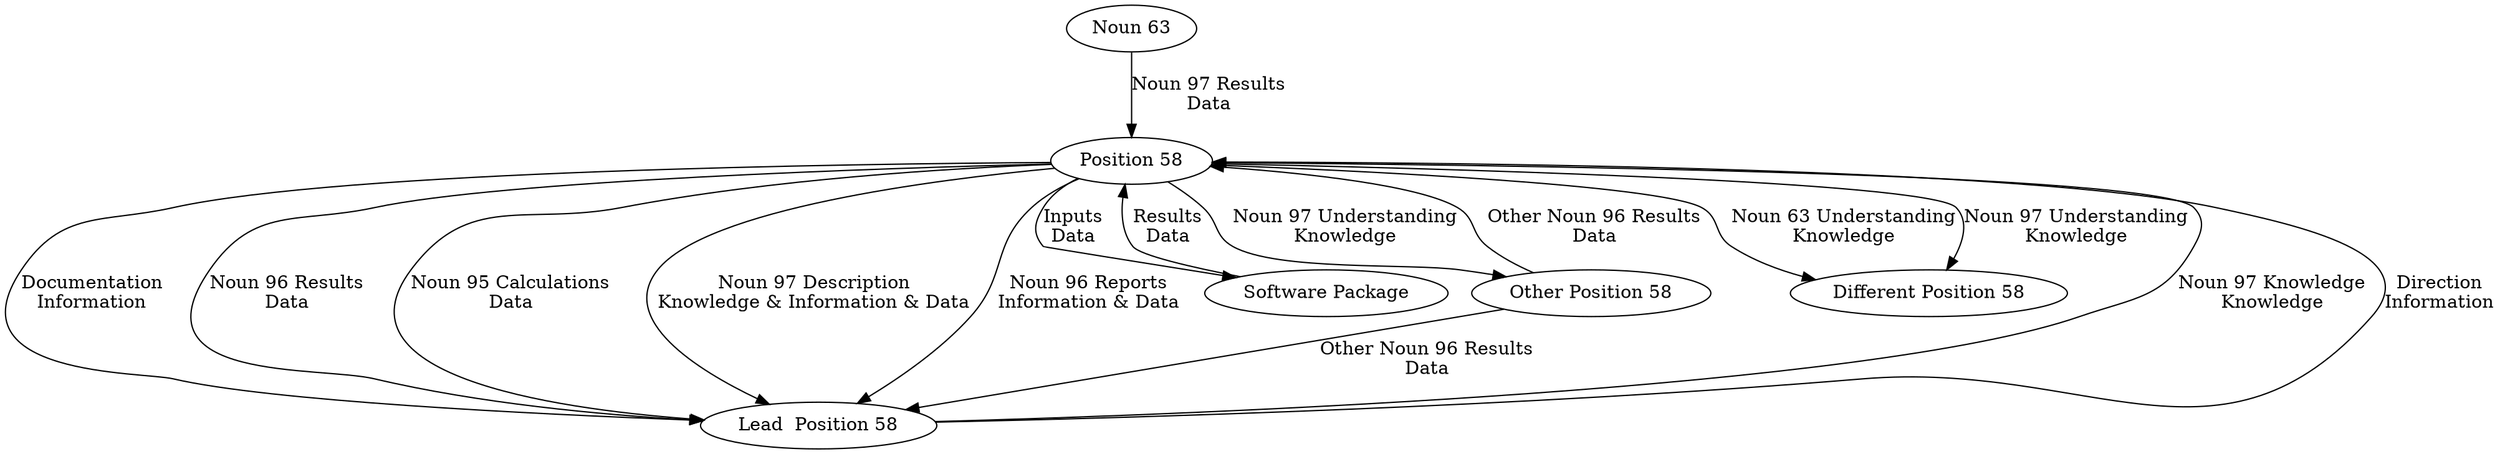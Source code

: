digraph H {
	eng [label="Position 58"];
	lead [label="Lead  Position 58"];
	fluid [label="Software Package"];
	other [label="Other Position 58"];
	auto [label="Different Position 58"];
	con [label="Noun 63"];
	
	eng -> auto [label="Noun 63 Understanding\nKnowledge"];
	eng -> auto [label="Noun 97 Understanding\nKnowledge"];
	eng-> other [label="Noun 97 Understanding\nKnowledge"];
	
	other -> eng [label="Other Noun 96 Results\nData"];
	other -> lead [label="Other Noun 96 Results\nData"];
	
	eng -> lead [label="Documentation\nInformation"];
	eng -> lead [label="Noun 96 Results\nData"];
	eng -> lead [label="Noun 95 Calculations\nData"];
	eng -> lead [label="Noun 97 Description\nKnowledge & Information & Data"];
	eng -> lead [label="Noun 96 Reports\nInformation & Data"];
	lead -> eng [label="Noun 97 Knowledge\nKnowledge"];
	lead -> eng [label="Direction\nInformation"];
	
	eng -> fluid [label="Inputs\nData"];
	fluid -> eng [label="Results\nData"];
	
	con -> eng [label="Noun 97 Results\nData"];
	
}

